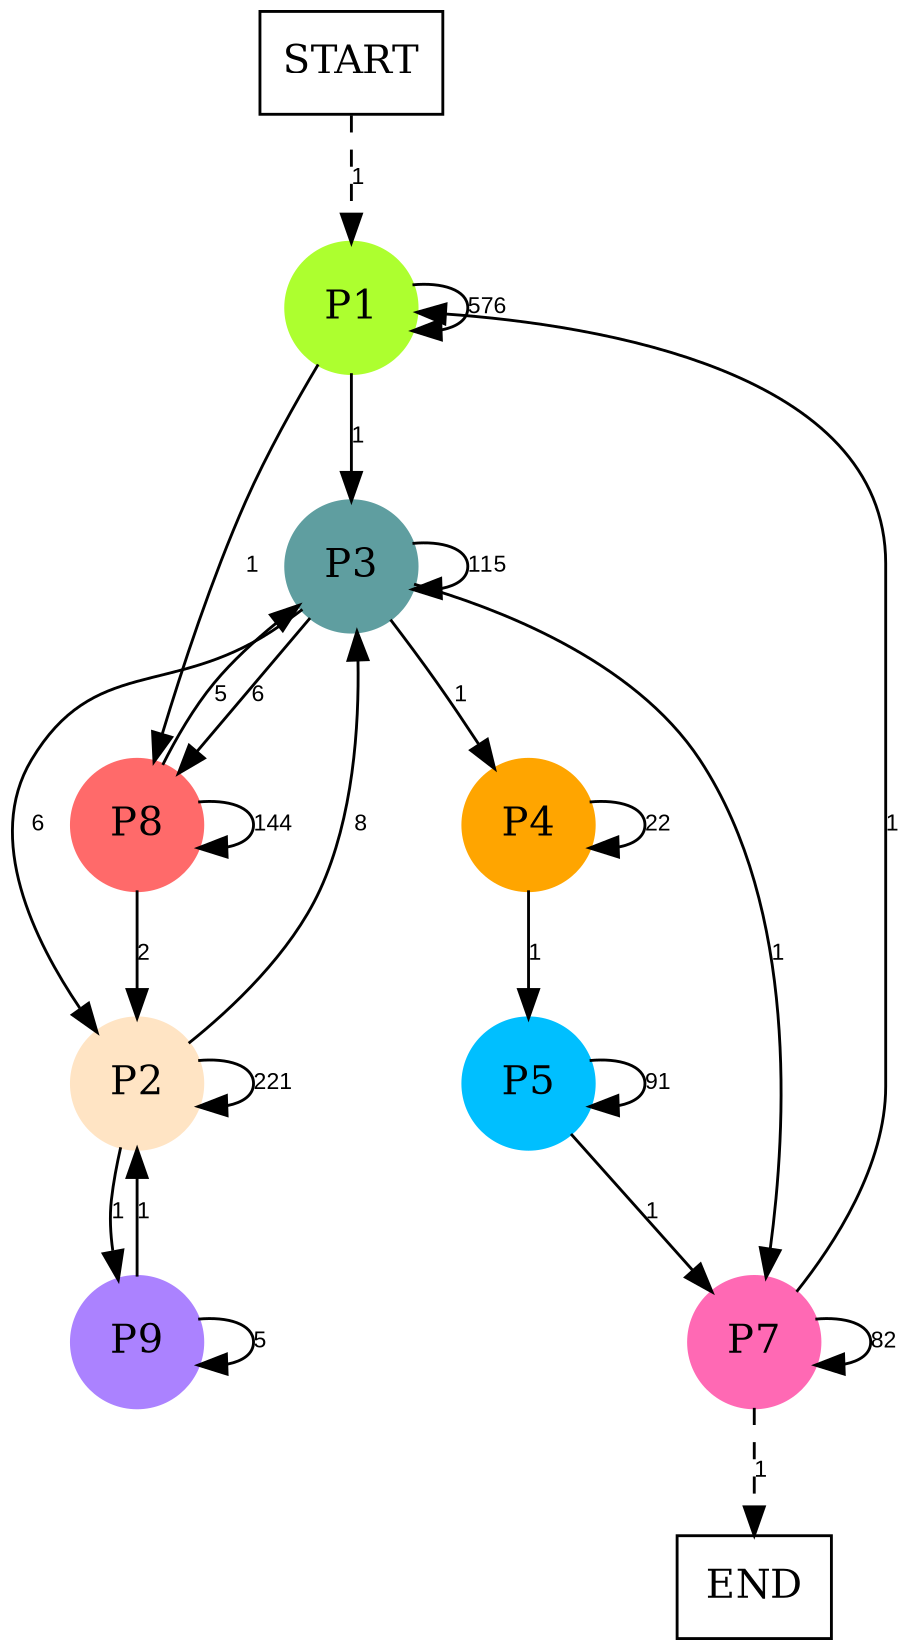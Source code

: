 digraph graphname {
	dpi = 150
	size="16,11!";
	margin = 0;
"P1" [shape=circle, color=greenyellow, style=filled]"P3" [shape=circle, color=cadetblue, style=filled]"P7" [shape=circle, color=hotpink, style=filled]"P8" [shape=circle, color=indianred1, style=filled]"P2" [shape=circle, color=bisque, style=filled]"P9" [shape=circle, color=mediumpurple1, style=filled]"P4" [shape=circle, color=orange, style=filled]"P5" [shape=circle, color=deepskyblue, style=filled]"START" [shape=box, fillcolor=white, style=filled, color=black]"END" [shape=box, fillcolor=white, style=filled, color=black]"P1" -> "P1" [ label ="576" labelfloat=false fontname="Arial" fontsize=8]
"P1" -> "P3" [ label ="1" labelfloat=false fontname="Arial" fontsize=8]
"P1" -> "P8" [ label ="1" labelfloat=false fontname="Arial" fontsize=8]
"P3" -> "P3" [ label ="115" labelfloat=false fontname="Arial" fontsize=8]
"P3" -> "P7" [ label ="1" labelfloat=false fontname="Arial" fontsize=8]
"P3" -> "P8" [ label ="6" labelfloat=false fontname="Arial" fontsize=8]
"P3" -> "P2" [ label ="6" labelfloat=false fontname="Arial" fontsize=8]
"P3" -> "P4" [ label ="1" labelfloat=false fontname="Arial" fontsize=8]
"P7" -> "P1" [ label ="1" labelfloat=false fontname="Arial" fontsize=8]
"P7" -> "P7" [ label ="82" labelfloat=false fontname="Arial" fontsize=8]
"P7" -> "END" [ style = dashed label ="1" labelfloat=false fontname="Arial" fontsize=8]
"P8" -> "P3" [ label ="5" labelfloat=false fontname="Arial" fontsize=8]
"P8" -> "P8" [ label ="144" labelfloat=false fontname="Arial" fontsize=8]
"P8" -> "P2" [ label ="2" labelfloat=false fontname="Arial" fontsize=8]
"P2" -> "P3" [ label ="8" labelfloat=false fontname="Arial" fontsize=8]
"P2" -> "P2" [ label ="221" labelfloat=false fontname="Arial" fontsize=8]
"P2" -> "P9" [ label ="1" labelfloat=false fontname="Arial" fontsize=8]
"P9" -> "P2" [ label ="1" labelfloat=false fontname="Arial" fontsize=8]
"P9" -> "P9" [ label ="5" labelfloat=false fontname="Arial" fontsize=8]
"P4" -> "P4" [ label ="22" labelfloat=false fontname="Arial" fontsize=8]
"P4" -> "P5" [ label ="1" labelfloat=false fontname="Arial" fontsize=8]
"P5" -> "P7" [ label ="1" labelfloat=false fontname="Arial" fontsize=8]
"P5" -> "P5" [ label ="91" labelfloat=false fontname="Arial" fontsize=8]
"START" -> "P1" [ style = dashed label ="1" labelfloat=false fontname="Arial" fontsize=8]
}